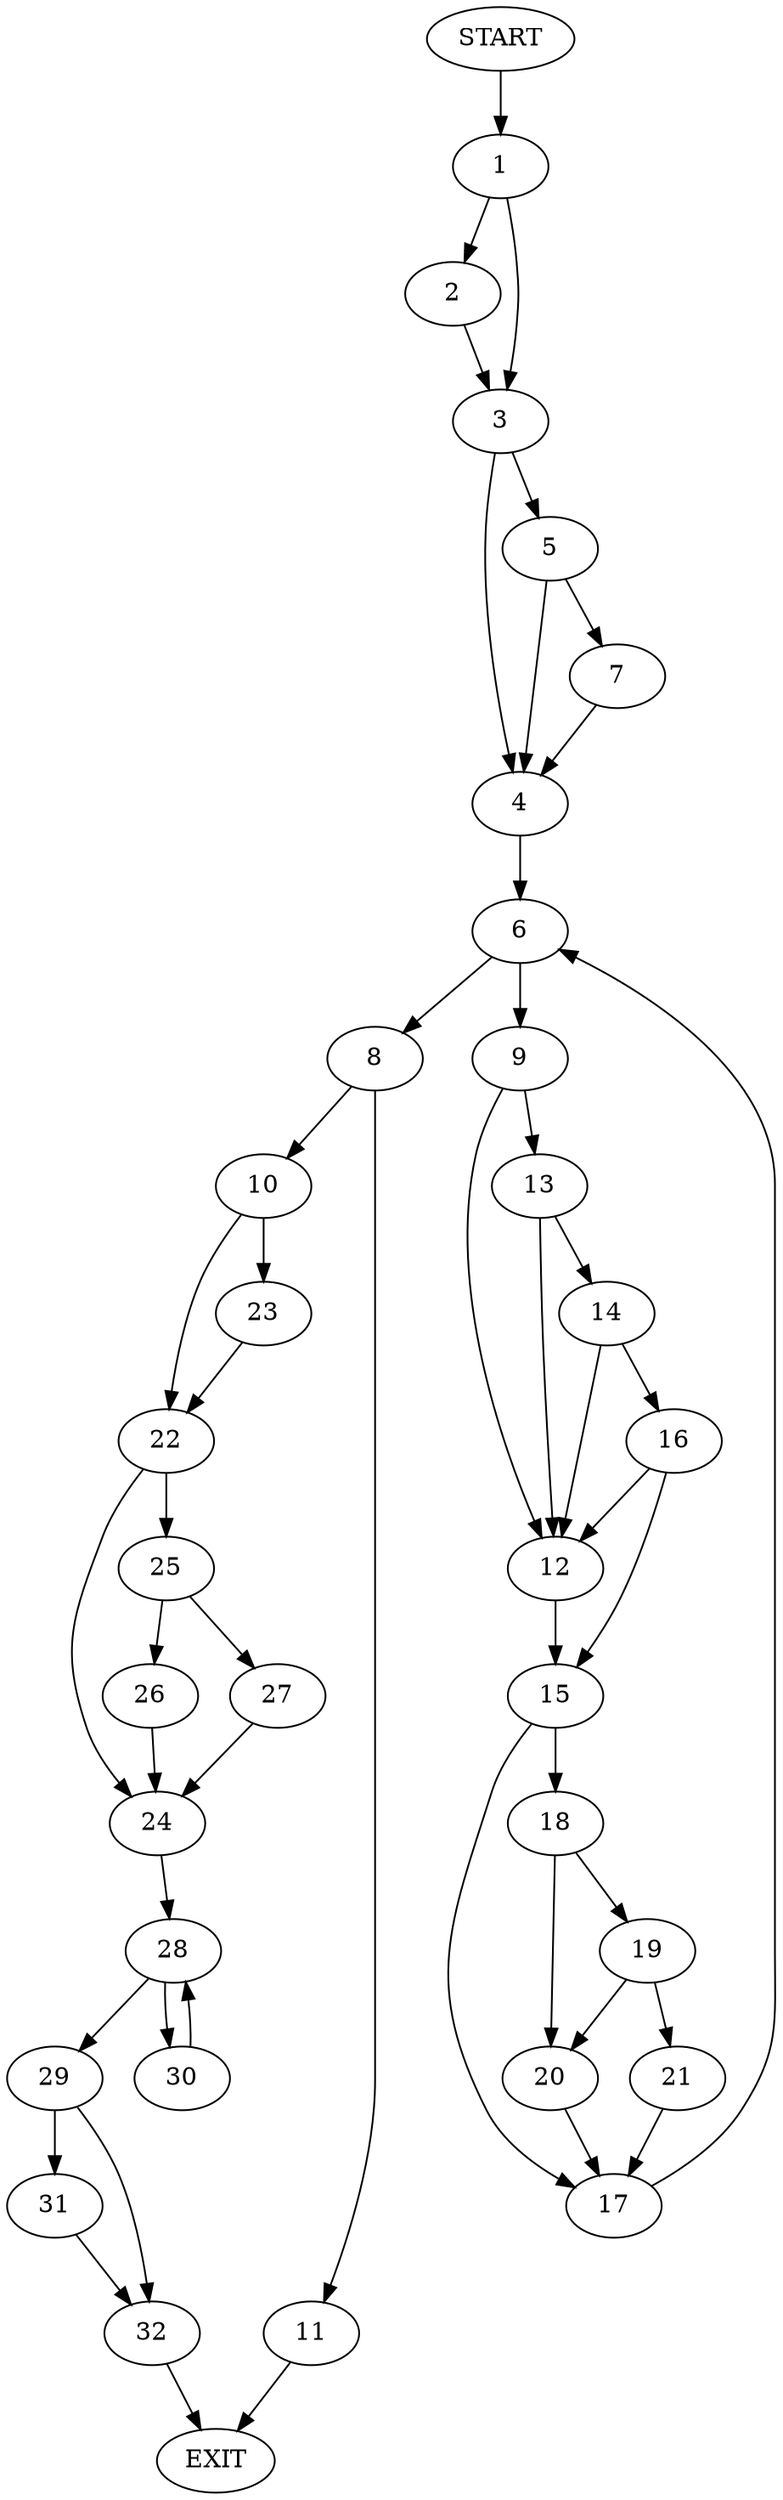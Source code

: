 digraph {
0 [label="START"]
33 [label="EXIT"]
0 -> 1
1 -> 2
1 -> 3
2 -> 3
3 -> 4
3 -> 5
4 -> 6
5 -> 4
5 -> 7
7 -> 4
6 -> 8
6 -> 9
8 -> 10
8 -> 11
9 -> 12
9 -> 13
13 -> 12
13 -> 14
12 -> 15
14 -> 12
14 -> 16
16 -> 12
16 -> 15
15 -> 17
15 -> 18
18 -> 19
18 -> 20
17 -> 6
20 -> 17
19 -> 20
19 -> 21
21 -> 17
10 -> 22
10 -> 23
11 -> 33
23 -> 22
22 -> 24
22 -> 25
25 -> 26
25 -> 27
24 -> 28
26 -> 24
27 -> 24
28 -> 29
28 -> 30
30 -> 28
29 -> 31
29 -> 32
31 -> 32
32 -> 33
}
